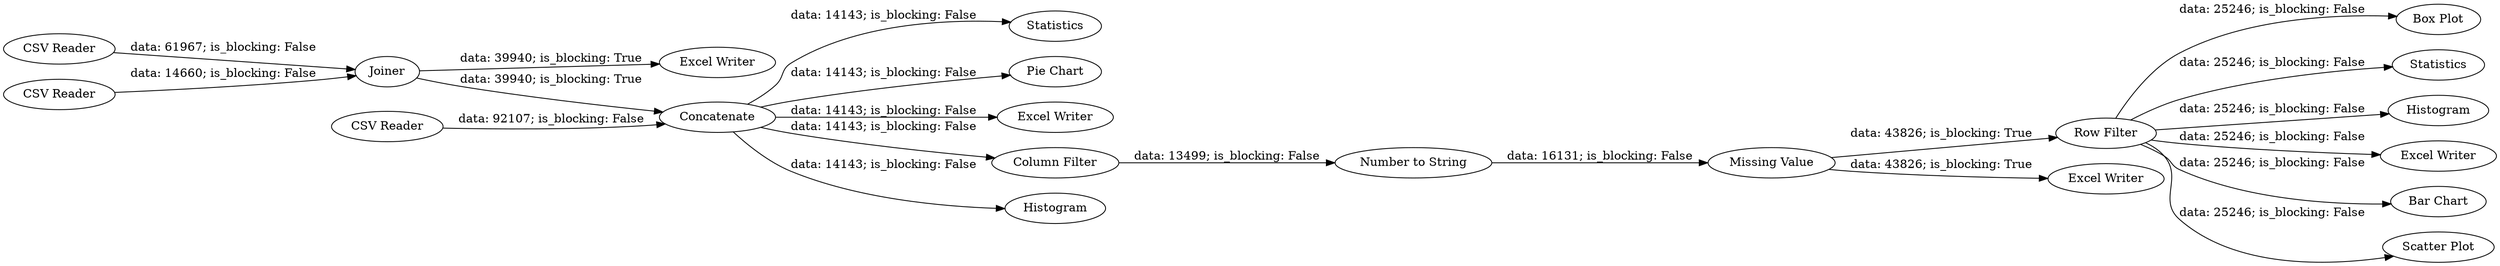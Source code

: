 digraph {
	"-6975200813879345390_14" [label="Box Plot"]
	"-6975200813879345390_2" [label="CSV Reader"]
	"-6975200813879345390_27" [label=Statistics]
	"-6975200813879345390_18" [label="Row Filter"]
	"-6975200813879345390_20" [label="CSV Reader"]
	"-6975200813879345390_3" [label=Concatenate]
	"-6975200813879345390_13" [label=Statistics]
	"-6975200813879345390_29" [label=Histogram]
	"-6975200813879345390_31" [label="Excel Writer"]
	"-6975200813879345390_12" [label="Excel Writer"]
	"-6975200813879345390_11" [label="Excel Writer"]
	"-6975200813879345390_17" [label="Bar Chart"]
	"-6975200813879345390_30" [label="Scatter Plot"]
	"-6975200813879345390_28" [label="Pie Chart"]
	"-6975200813879345390_5" [label="Excel Writer"]
	"-6975200813879345390_25" [label="Column Filter"]
	"-6975200813879345390_4" [label="Missing Value"]
	"-6975200813879345390_34" [label=Joiner]
	"-6975200813879345390_1" [label="CSV Reader"]
	"-6975200813879345390_19" [label=Histogram]
	"-6975200813879345390_26" [label="Number to String"]
	"-6975200813879345390_3" -> "-6975200813879345390_5" [label="data: 14143; is_blocking: False"]
	"-6975200813879345390_25" -> "-6975200813879345390_26" [label="data: 13499; is_blocking: False"]
	"-6975200813879345390_18" -> "-6975200813879345390_29" [label="data: 25246; is_blocking: False"]
	"-6975200813879345390_34" -> "-6975200813879345390_3" [label="data: 39940; is_blocking: True"]
	"-6975200813879345390_26" -> "-6975200813879345390_4" [label="data: 16131; is_blocking: False"]
	"-6975200813879345390_4" -> "-6975200813879345390_18" [label="data: 43826; is_blocking: True"]
	"-6975200813879345390_3" -> "-6975200813879345390_28" [label="data: 14143; is_blocking: False"]
	"-6975200813879345390_1" -> "-6975200813879345390_3" [label="data: 92107; is_blocking: False"]
	"-6975200813879345390_20" -> "-6975200813879345390_34" [label="data: 14660; is_blocking: False"]
	"-6975200813879345390_3" -> "-6975200813879345390_25" [label="data: 14143; is_blocking: False"]
	"-6975200813879345390_3" -> "-6975200813879345390_19" [label="data: 14143; is_blocking: False"]
	"-6975200813879345390_18" -> "-6975200813879345390_17" [label="data: 25246; is_blocking: False"]
	"-6975200813879345390_18" -> "-6975200813879345390_14" [label="data: 25246; is_blocking: False"]
	"-6975200813879345390_4" -> "-6975200813879345390_11" [label="data: 43826; is_blocking: True"]
	"-6975200813879345390_18" -> "-6975200813879345390_12" [label="data: 25246; is_blocking: False"]
	"-6975200813879345390_2" -> "-6975200813879345390_34" [label="data: 61967; is_blocking: False"]
	"-6975200813879345390_3" -> "-6975200813879345390_27" [label="data: 14143; is_blocking: False"]
	"-6975200813879345390_18" -> "-6975200813879345390_30" [label="data: 25246; is_blocking: False"]
	"-6975200813879345390_34" -> "-6975200813879345390_31" [label="data: 39940; is_blocking: True"]
	"-6975200813879345390_18" -> "-6975200813879345390_13" [label="data: 25246; is_blocking: False"]
	rankdir=LR
}
